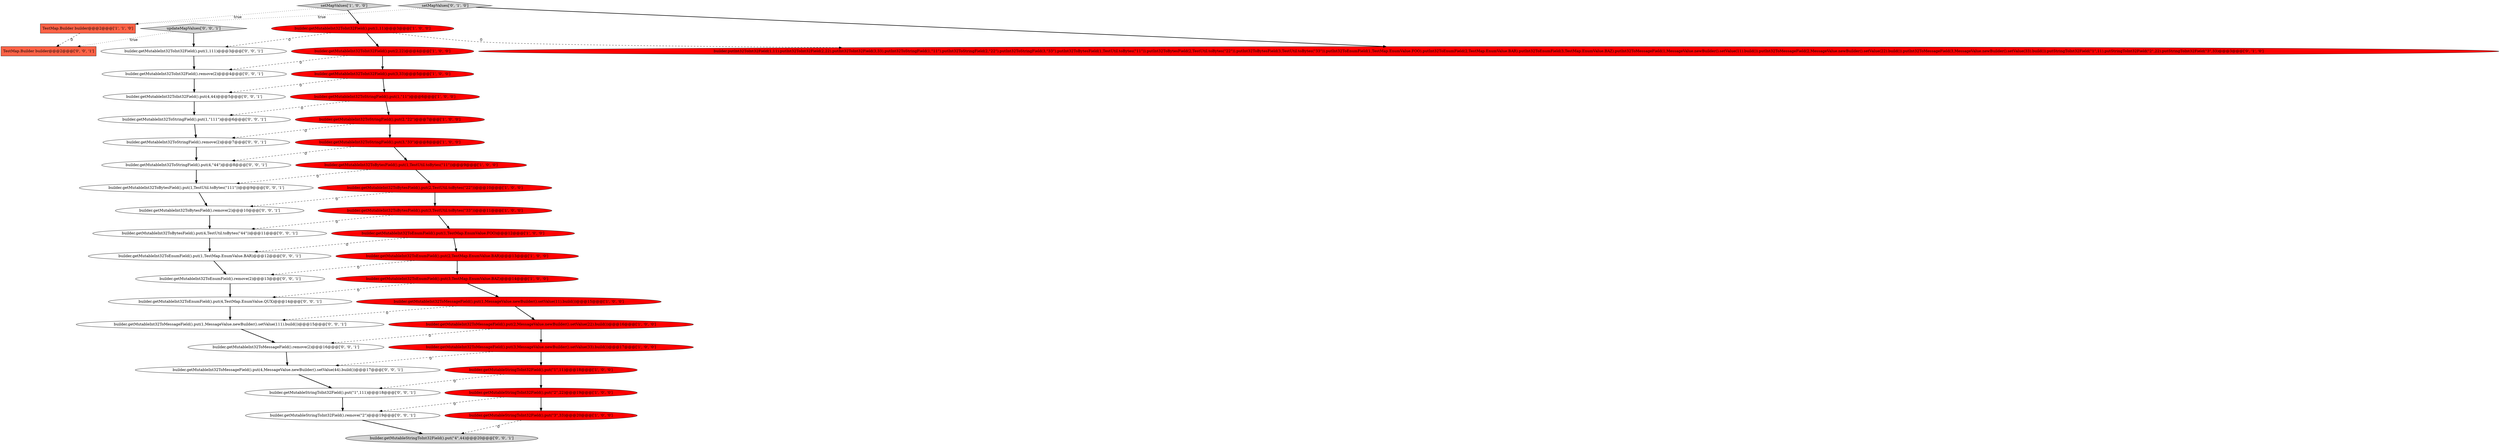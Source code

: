 digraph {
26 [style = filled, label = "builder.getMutableInt32ToBytesField().put(1,TestUtil.toBytes(\"111\"))@@@9@@@['0', '0', '1']", fillcolor = white, shape = ellipse image = "AAA0AAABBB3BBB"];
2 [style = filled, label = "builder.getMutableInt32ToMessageField().put(2,MessageValue.newBuilder().setValue(22).build())@@@16@@@['1', '0', '0']", fillcolor = red, shape = ellipse image = "AAA1AAABBB1BBB"];
30 [style = filled, label = "builder.getMutableInt32ToBytesField().remove(2)@@@10@@@['0', '0', '1']", fillcolor = white, shape = ellipse image = "AAA0AAABBB3BBB"];
5 [style = filled, label = "builder.getMutableInt32ToMessageField().put(1,MessageValue.newBuilder().setValue(11).build())@@@15@@@['1', '0', '0']", fillcolor = red, shape = ellipse image = "AAA1AAABBB1BBB"];
37 [style = filled, label = "builder.getMutableStringToInt32Field().put(\"4\",44)@@@20@@@['0', '0', '1']", fillcolor = lightgray, shape = ellipse image = "AAA0AAABBB3BBB"];
10 [style = filled, label = "TestMap.Builder builder@@@2@@@['1', '1', '0']", fillcolor = tomato, shape = box image = "AAA0AAABBB1BBB"];
13 [style = filled, label = "builder.getMutableInt32ToStringField().put(1,\"11\")@@@6@@@['1', '0', '0']", fillcolor = red, shape = ellipse image = "AAA1AAABBB1BBB"];
29 [style = filled, label = "builder.getMutableInt32ToStringField().put(4,\"44\")@@@8@@@['0', '0', '1']", fillcolor = white, shape = ellipse image = "AAA0AAABBB3BBB"];
16 [style = filled, label = "builder.getMutableInt32ToEnumField().put(2,TestMap.EnumValue.BAR)@@@13@@@['1', '0', '0']", fillcolor = red, shape = ellipse image = "AAA1AAABBB1BBB"];
15 [style = filled, label = "builder.getMutableInt32ToEnumField().put(3,TestMap.EnumValue.BAZ)@@@14@@@['1', '0', '0']", fillcolor = red, shape = ellipse image = "AAA1AAABBB1BBB"];
34 [style = filled, label = "builder.getMutableInt32ToInt32Field().put(1,111)@@@3@@@['0', '0', '1']", fillcolor = white, shape = ellipse image = "AAA0AAABBB3BBB"];
23 [style = filled, label = "updateMapValues['0', '0', '1']", fillcolor = lightgray, shape = diamond image = "AAA0AAABBB3BBB"];
39 [style = filled, label = "builder.getMutableInt32ToStringField().put(1,\"111\")@@@6@@@['0', '0', '1']", fillcolor = white, shape = ellipse image = "AAA0AAABBB3BBB"];
28 [style = filled, label = "builder.getMutableInt32ToInt32Field().put(4,44)@@@5@@@['0', '0', '1']", fillcolor = white, shape = ellipse image = "AAA0AAABBB3BBB"];
12 [style = filled, label = "builder.getMutableInt32ToMessageField().put(3,MessageValue.newBuilder().setValue(33).build())@@@17@@@['1', '0', '0']", fillcolor = red, shape = ellipse image = "AAA1AAABBB1BBB"];
40 [style = filled, label = "builder.getMutableInt32ToMessageField().remove(2)@@@16@@@['0', '0', '1']", fillcolor = white, shape = ellipse image = "AAA0AAABBB3BBB"];
24 [style = filled, label = "builder.getMutableInt32ToEnumField().put(4,TestMap.EnumValue.QUX)@@@14@@@['0', '0', '1']", fillcolor = white, shape = ellipse image = "AAA0AAABBB3BBB"];
41 [style = filled, label = "builder.getMutableInt32ToMessageField().put(4,MessageValue.newBuilder().setValue(44).build())@@@17@@@['0', '0', '1']", fillcolor = white, shape = ellipse image = "AAA0AAABBB3BBB"];
19 [style = filled, label = "builder.getMutableInt32ToStringField().put(2,\"22\")@@@7@@@['1', '0', '0']", fillcolor = red, shape = ellipse image = "AAA1AAABBB1BBB"];
11 [style = filled, label = "builder.getMutableInt32ToInt32Field().put(1,11)@@@3@@@['1', '0', '0']", fillcolor = red, shape = ellipse image = "AAA1AAABBB1BBB"];
25 [style = filled, label = "builder.getMutableInt32ToEnumField().remove(2)@@@13@@@['0', '0', '1']", fillcolor = white, shape = ellipse image = "AAA0AAABBB3BBB"];
17 [style = filled, label = "builder.getMutableStringToInt32Field().put(\"1\",11)@@@18@@@['1', '0', '0']", fillcolor = red, shape = ellipse image = "AAA1AAABBB1BBB"];
22 [style = filled, label = "builder.getMutableStringToInt32Field().remove(\"2\")@@@19@@@['0', '0', '1']", fillcolor = white, shape = ellipse image = "AAA0AAABBB3BBB"];
1 [style = filled, label = "setMapValues['1', '0', '0']", fillcolor = lightgray, shape = diamond image = "AAA0AAABBB1BBB"];
7 [style = filled, label = "builder.getMutableInt32ToInt32Field().put(2,22)@@@4@@@['1', '0', '0']", fillcolor = red, shape = ellipse image = "AAA1AAABBB1BBB"];
4 [style = filled, label = "builder.getMutableInt32ToStringField().put(3,\"33\")@@@8@@@['1', '0', '0']", fillcolor = red, shape = ellipse image = "AAA1AAABBB1BBB"];
27 [style = filled, label = "builder.getMutableInt32ToMessageField().put(1,MessageValue.newBuilder().setValue(111).build())@@@15@@@['0', '0', '1']", fillcolor = white, shape = ellipse image = "AAA0AAABBB3BBB"];
33 [style = filled, label = "builder.getMutableInt32ToInt32Field().remove(2)@@@4@@@['0', '0', '1']", fillcolor = white, shape = ellipse image = "AAA0AAABBB3BBB"];
8 [style = filled, label = "builder.getMutableInt32ToBytesField().put(2,TestUtil.toBytes(\"22\"))@@@10@@@['1', '0', '0']", fillcolor = red, shape = ellipse image = "AAA1AAABBB1BBB"];
36 [style = filled, label = "builder.getMutableStringToInt32Field().put(\"1\",111)@@@18@@@['0', '0', '1']", fillcolor = white, shape = ellipse image = "AAA0AAABBB3BBB"];
3 [style = filled, label = "builder.getMutableStringToInt32Field().put(\"3\",33)@@@20@@@['1', '0', '0']", fillcolor = red, shape = ellipse image = "AAA1AAABBB1BBB"];
32 [style = filled, label = "TestMap.Builder builder@@@2@@@['0', '0', '1']", fillcolor = tomato, shape = box image = "AAA0AAABBB3BBB"];
35 [style = filled, label = "builder.getMutableInt32ToStringField().remove(2)@@@7@@@['0', '0', '1']", fillcolor = white, shape = ellipse image = "AAA0AAABBB3BBB"];
31 [style = filled, label = "builder.getMutableInt32ToBytesField().put(4,TestUtil.toBytes(\"44\"))@@@11@@@['0', '0', '1']", fillcolor = white, shape = ellipse image = "AAA0AAABBB3BBB"];
20 [style = filled, label = "setMapValues['0', '1', '0']", fillcolor = lightgray, shape = diamond image = "AAA0AAABBB2BBB"];
0 [style = filled, label = "builder.getMutableInt32ToBytesField().put(1,TestUtil.toBytes(\"11\"))@@@9@@@['1', '0', '0']", fillcolor = red, shape = ellipse image = "AAA1AAABBB1BBB"];
38 [style = filled, label = "builder.getMutableInt32ToEnumField().put(1,TestMap.EnumValue.BAR)@@@12@@@['0', '0', '1']", fillcolor = white, shape = ellipse image = "AAA0AAABBB3BBB"];
21 [style = filled, label = "builder.putInt32ToInt32Field(1,11).putInt32ToInt32Field(2,22).putInt32ToInt32Field(3,33).putInt32ToStringField(1,\"11\").putInt32ToStringField(2,\"22\").putInt32ToStringField(3,\"33\").putInt32ToBytesField(1,TestUtil.toBytes(\"11\")).putInt32ToBytesField(2,TestUtil.toBytes(\"22\")).putInt32ToBytesField(3,TestUtil.toBytes(\"33\")).putInt32ToEnumField(1,TestMap.EnumValue.FOO).putInt32ToEnumField(2,TestMap.EnumValue.BAR).putInt32ToEnumField(3,TestMap.EnumValue.BAZ).putInt32ToMessageField(1,MessageValue.newBuilder().setValue(11).build()).putInt32ToMessageField(2,MessageValue.newBuilder().setValue(22).build()).putInt32ToMessageField(3,MessageValue.newBuilder().setValue(33).build()).putStringToInt32Field(\"1\",11).putStringToInt32Field(\"2\",22).putStringToInt32Field(\"3\",33)@@@3@@@['0', '1', '0']", fillcolor = red, shape = ellipse image = "AAA1AAABBB2BBB"];
18 [style = filled, label = "builder.getMutableInt32ToEnumField().put(1,TestMap.EnumValue.FOO)@@@12@@@['1', '0', '0']", fillcolor = red, shape = ellipse image = "AAA1AAABBB1BBB"];
6 [style = filled, label = "builder.getMutableStringToInt32Field().put(\"2\",22)@@@19@@@['1', '0', '0']", fillcolor = red, shape = ellipse image = "AAA1AAABBB1BBB"];
9 [style = filled, label = "builder.getMutableInt32ToInt32Field().put(3,33)@@@5@@@['1', '0', '0']", fillcolor = red, shape = ellipse image = "AAA1AAABBB1BBB"];
14 [style = filled, label = "builder.getMutableInt32ToBytesField().put(3,TestUtil.toBytes(\"33\"))@@@11@@@['1', '0', '0']", fillcolor = red, shape = ellipse image = "AAA1AAABBB1BBB"];
16->15 [style = bold, label=""];
6->3 [style = bold, label=""];
14->31 [style = dashed, label="0"];
1->10 [style = dotted, label="true"];
35->29 [style = bold, label=""];
17->6 [style = bold, label=""];
22->37 [style = bold, label=""];
11->34 [style = dashed, label="0"];
28->39 [style = bold, label=""];
16->25 [style = dashed, label="0"];
33->28 [style = bold, label=""];
36->22 [style = bold, label=""];
9->28 [style = dashed, label="0"];
34->33 [style = bold, label=""];
12->17 [style = bold, label=""];
15->24 [style = dashed, label="0"];
3->37 [style = dashed, label="0"];
8->14 [style = bold, label=""];
0->26 [style = dashed, label="0"];
31->38 [style = bold, label=""];
18->38 [style = dashed, label="0"];
6->22 [style = dashed, label="0"];
2->12 [style = bold, label=""];
15->5 [style = bold, label=""];
1->11 [style = bold, label=""];
4->0 [style = bold, label=""];
29->26 [style = bold, label=""];
26->30 [style = bold, label=""];
20->21 [style = bold, label=""];
23->32 [style = dotted, label="true"];
7->9 [style = bold, label=""];
13->39 [style = dashed, label="0"];
12->41 [style = dashed, label="0"];
25->24 [style = bold, label=""];
5->2 [style = bold, label=""];
13->19 [style = bold, label=""];
5->27 [style = dashed, label="0"];
41->36 [style = bold, label=""];
10->32 [style = dashed, label="0"];
30->31 [style = bold, label=""];
39->35 [style = bold, label=""];
20->10 [style = dotted, label="true"];
40->41 [style = bold, label=""];
0->8 [style = bold, label=""];
23->34 [style = bold, label=""];
38->25 [style = bold, label=""];
14->18 [style = bold, label=""];
8->30 [style = dashed, label="0"];
27->40 [style = bold, label=""];
19->4 [style = bold, label=""];
7->33 [style = dashed, label="0"];
19->35 [style = dashed, label="0"];
4->29 [style = dashed, label="0"];
2->40 [style = dashed, label="0"];
11->21 [style = dashed, label="0"];
17->36 [style = dashed, label="0"];
24->27 [style = bold, label=""];
11->7 [style = bold, label=""];
9->13 [style = bold, label=""];
18->16 [style = bold, label=""];
}
